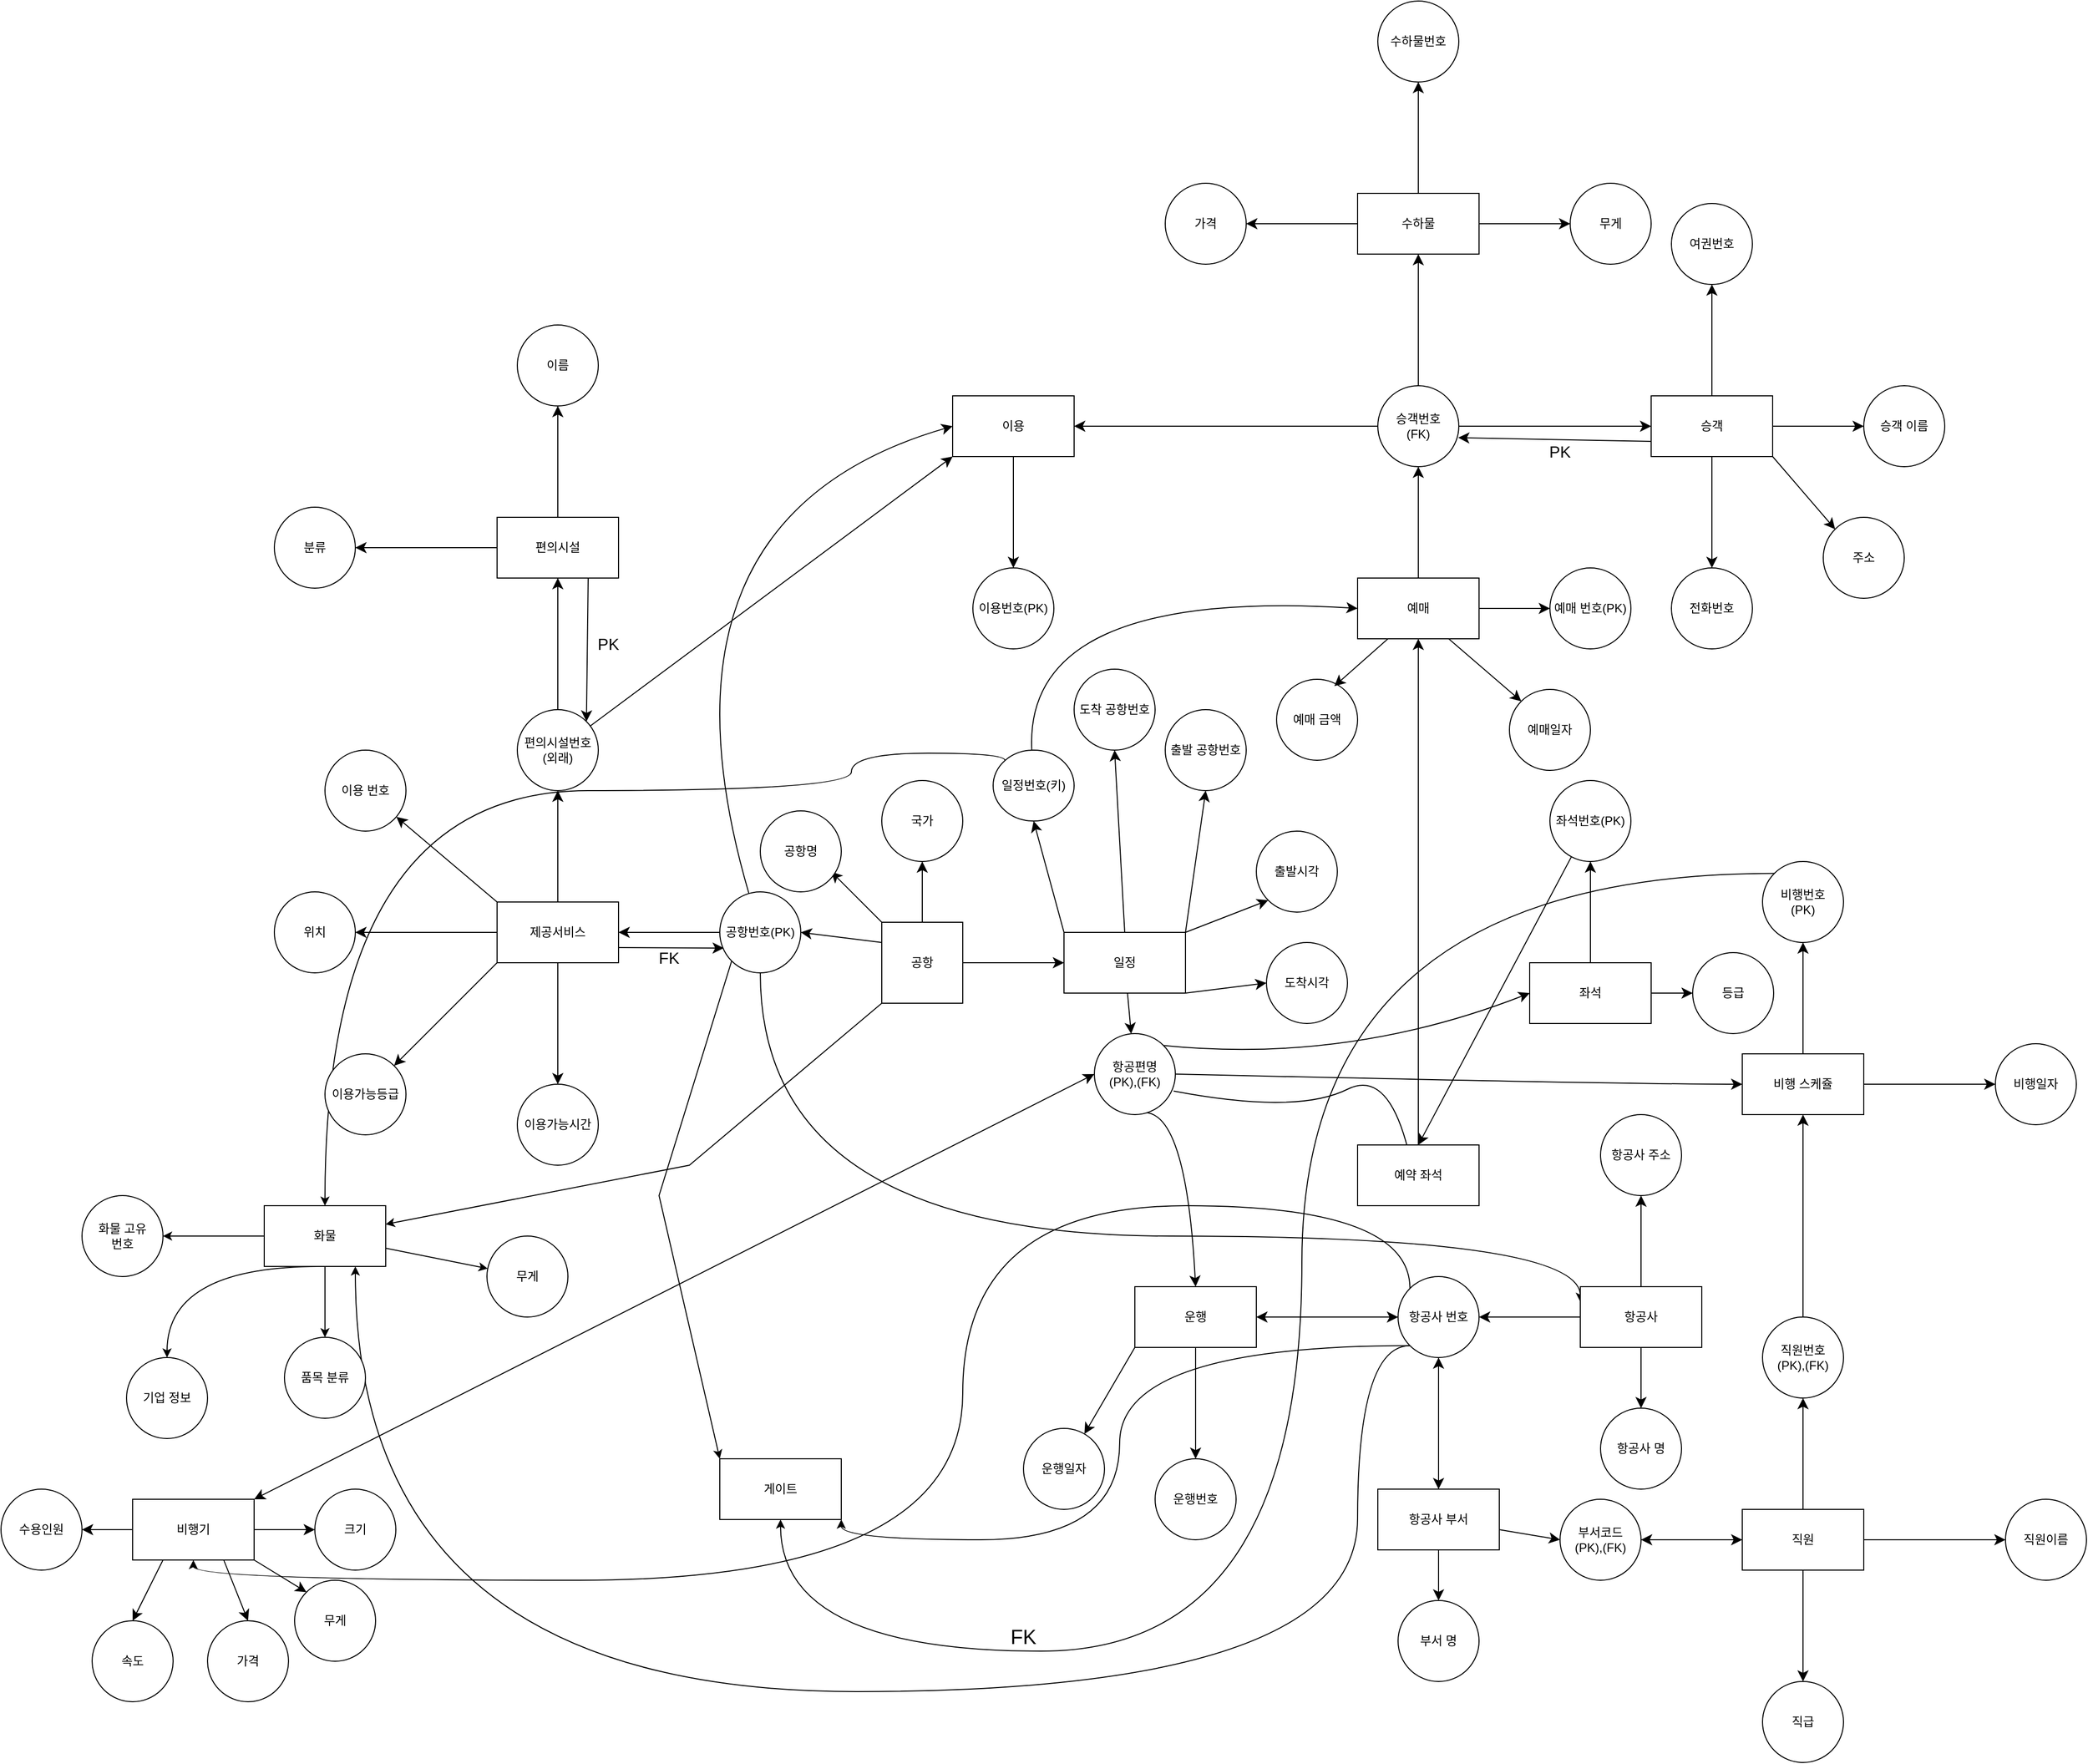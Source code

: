 <mxfile version="24.4.9" type="github">
  <diagram name="페이지-1" id="geKBbEWEFcXSWuYg8slL">
    <mxGraphModel dx="2620" dy="2092" grid="1" gridSize="10" guides="1" tooltips="1" connect="1" arrows="1" fold="1" page="1" pageScale="1" pageWidth="827" pageHeight="1169" math="0" shadow="0">
      <root>
        <mxCell id="0" />
        <mxCell id="1" parent="0" />
        <mxCell id="f2EloQLSNY7QdQ5oGlnk-49" style="edgeStyle=none;curved=1;rounded=0;orthogonalLoop=1;jettySize=auto;html=1;exitX=0.5;exitY=0;exitDx=0;exitDy=0;fontSize=12;startSize=8;endSize=8;entryX=0.5;entryY=1;entryDx=0;entryDy=0;" parent="1" source="ENQD_48EzkkRwFqRb7_J-4" target="f2EloQLSNY7QdQ5oGlnk-57" edge="1">
          <mxGeometry relative="1" as="geometry">
            <mxPoint x="490" y="310" as="targetPoint" />
          </mxGeometry>
        </mxCell>
        <mxCell id="f2EloQLSNY7QdQ5oGlnk-50" style="edgeStyle=none;curved=1;rounded=0;orthogonalLoop=1;jettySize=auto;html=1;exitX=0;exitY=0;exitDx=0;exitDy=0;fontSize=12;startSize=8;endSize=8;" parent="1" source="ENQD_48EzkkRwFqRb7_J-4" edge="1">
          <mxGeometry relative="1" as="geometry">
            <mxPoint x="310" y="310" as="targetPoint" />
          </mxGeometry>
        </mxCell>
        <mxCell id="f2EloQLSNY7QdQ5oGlnk-54" value="" style="edgeStyle=none;curved=1;rounded=0;orthogonalLoop=1;jettySize=auto;html=1;fontSize=12;startSize=8;endSize=8;" parent="1" source="ENQD_48EzkkRwFqRb7_J-4" target="f2EloQLSNY7QdQ5oGlnk-53" edge="1">
          <mxGeometry relative="1" as="geometry" />
        </mxCell>
        <mxCell id="f2EloQLSNY7QdQ5oGlnk-72" style="edgeStyle=none;curved=1;rounded=0;orthogonalLoop=1;jettySize=auto;html=1;exitX=0;exitY=0.25;exitDx=0;exitDy=0;fontSize=12;startSize=8;endSize=8;entryX=1;entryY=0.5;entryDx=0;entryDy=0;" parent="1" source="ENQD_48EzkkRwFqRb7_J-4" target="f2EloQLSNY7QdQ5oGlnk-73" edge="1">
          <mxGeometry relative="1" as="geometry">
            <mxPoint x="280" y="370" as="targetPoint" />
          </mxGeometry>
        </mxCell>
        <mxCell id="Eqzc0ICFEftdVkqXuRuC-3" style="edgeStyle=none;rounded=0;orthogonalLoop=1;jettySize=auto;html=1;exitX=0;exitY=1;exitDx=0;exitDy=0;" edge="1" parent="1" source="ENQD_48EzkkRwFqRb7_J-4" target="Eqzc0ICFEftdVkqXuRuC-4">
          <mxGeometry relative="1" as="geometry">
            <mxPoint x="-60" y="690" as="targetPoint" />
            <Array as="points">
              <mxPoint x="170" y="600" />
            </Array>
          </mxGeometry>
        </mxCell>
        <mxCell id="ENQD_48EzkkRwFqRb7_J-4" value="공항" style="whiteSpace=wrap;html=1;aspect=fixed;" parent="1" vertex="1">
          <mxGeometry x="360" y="360" width="80" height="80" as="geometry" />
        </mxCell>
        <mxCell id="f2EloQLSNY7QdQ5oGlnk-76" style="edgeStyle=none;curved=1;rounded=0;orthogonalLoop=1;jettySize=auto;html=1;exitX=1;exitY=1;exitDx=0;exitDy=0;fontSize=12;startSize=8;endSize=8;entryX=0;entryY=0;entryDx=0;entryDy=0;" parent="1" source="f2EloQLSNY7QdQ5oGlnk-51" target="f2EloQLSNY7QdQ5oGlnk-79" edge="1">
          <mxGeometry relative="1" as="geometry">
            <mxPoint x="-210" y="1030" as="targetPoint" />
          </mxGeometry>
        </mxCell>
        <mxCell id="f2EloQLSNY7QdQ5oGlnk-77" style="edgeStyle=none;curved=1;rounded=0;orthogonalLoop=1;jettySize=auto;html=1;exitX=0.75;exitY=1;exitDx=0;exitDy=0;fontSize=12;startSize=8;endSize=8;entryX=0.5;entryY=0;entryDx=0;entryDy=0;" parent="1" source="f2EloQLSNY7QdQ5oGlnk-51" target="f2EloQLSNY7QdQ5oGlnk-80" edge="1">
          <mxGeometry relative="1" as="geometry">
            <mxPoint x="-289.895" y="1050" as="targetPoint" />
          </mxGeometry>
        </mxCell>
        <mxCell id="f2EloQLSNY7QdQ5oGlnk-78" style="edgeStyle=none;curved=1;rounded=0;orthogonalLoop=1;jettySize=auto;html=1;exitX=0.25;exitY=1;exitDx=0;exitDy=0;fontSize=12;startSize=8;endSize=8;entryX=0.5;entryY=0;entryDx=0;entryDy=0;" parent="1" source="f2EloQLSNY7QdQ5oGlnk-51" target="f2EloQLSNY7QdQ5oGlnk-81" edge="1">
          <mxGeometry relative="1" as="geometry">
            <mxPoint x="-349.895" y="1050" as="targetPoint" />
          </mxGeometry>
        </mxCell>
        <mxCell id="f2EloQLSNY7QdQ5oGlnk-84" style="edgeStyle=none;curved=1;rounded=0;orthogonalLoop=1;jettySize=auto;html=1;entryX=0;entryY=0.5;entryDx=0;entryDy=0;fontSize=12;startSize=8;endSize=8;" parent="1" source="f2EloQLSNY7QdQ5oGlnk-51" target="f2EloQLSNY7QdQ5oGlnk-83" edge="1">
          <mxGeometry relative="1" as="geometry" />
        </mxCell>
        <mxCell id="f2EloQLSNY7QdQ5oGlnk-85" style="edgeStyle=none;curved=1;rounded=0;orthogonalLoop=1;jettySize=auto;html=1;fontSize=12;startSize=8;endSize=8;entryX=1;entryY=0.5;entryDx=0;entryDy=0;" parent="1" source="f2EloQLSNY7QdQ5oGlnk-51" target="f2EloQLSNY7QdQ5oGlnk-82" edge="1">
          <mxGeometry relative="1" as="geometry">
            <mxPoint x="-420" y="960" as="targetPoint" />
          </mxGeometry>
        </mxCell>
        <mxCell id="f2EloQLSNY7QdQ5oGlnk-51" value="&lt;font style=&quot;vertical-align: inherit;&quot;&gt;&lt;font style=&quot;vertical-align: inherit;&quot;&gt;비행기&lt;/font&gt;&lt;/font&gt;" style="whiteSpace=wrap;html=1;" parent="1" vertex="1">
          <mxGeometry x="-380" y="930" width="120" height="60" as="geometry" />
        </mxCell>
        <mxCell id="f2EloQLSNY7QdQ5oGlnk-61" value="" style="edgeStyle=none;curved=1;rounded=0;orthogonalLoop=1;jettySize=auto;html=1;fontSize=12;startSize=8;endSize=8;exitX=0;exitY=0;exitDx=0;exitDy=0;entryX=0.5;entryY=1;entryDx=0;entryDy=0;" parent="1" source="f2EloQLSNY7QdQ5oGlnk-53" target="f2EloQLSNY7QdQ5oGlnk-67" edge="1">
          <mxGeometry relative="1" as="geometry">
            <mxPoint x="510" y="270" as="targetPoint" />
          </mxGeometry>
        </mxCell>
        <mxCell id="f2EloQLSNY7QdQ5oGlnk-63" style="edgeStyle=none;curved=1;rounded=0;orthogonalLoop=1;jettySize=auto;html=1;exitX=1;exitY=0;exitDx=0;exitDy=0;fontSize=12;startSize=8;endSize=8;entryX=0;entryY=1;entryDx=0;entryDy=0;" parent="1" source="f2EloQLSNY7QdQ5oGlnk-53" target="f2EloQLSNY7QdQ5oGlnk-60" edge="1">
          <mxGeometry relative="1" as="geometry">
            <mxPoint x="700" y="470" as="targetPoint" />
          </mxGeometry>
        </mxCell>
        <mxCell id="f2EloQLSNY7QdQ5oGlnk-65" value="" style="edgeStyle=none;curved=1;rounded=0;orthogonalLoop=1;jettySize=auto;html=1;fontSize=12;startSize=8;endSize=8;" parent="1" source="f2EloQLSNY7QdQ5oGlnk-53" target="f2EloQLSNY7QdQ5oGlnk-64" edge="1">
          <mxGeometry relative="1" as="geometry" />
        </mxCell>
        <mxCell id="f2EloQLSNY7QdQ5oGlnk-68" style="edgeStyle=none;curved=1;rounded=0;orthogonalLoop=1;jettySize=auto;html=1;exitX=1;exitY=0;exitDx=0;exitDy=0;fontSize=12;startSize=8;endSize=8;entryX=0.5;entryY=1;entryDx=0;entryDy=0;" parent="1" source="f2EloQLSNY7QdQ5oGlnk-53" target="f2EloQLSNY7QdQ5oGlnk-66" edge="1">
          <mxGeometry relative="1" as="geometry">
            <mxPoint x="632" y="208" as="targetPoint" />
          </mxGeometry>
        </mxCell>
        <mxCell id="f2EloQLSNY7QdQ5oGlnk-69" style="edgeStyle=none;curved=1;rounded=0;orthogonalLoop=1;jettySize=auto;html=1;exitX=0.5;exitY=0;exitDx=0;exitDy=0;entryX=0.5;entryY=1;entryDx=0;entryDy=0;fontSize=12;startSize=8;endSize=8;" parent="1" source="f2EloQLSNY7QdQ5oGlnk-53" target="f2EloQLSNY7QdQ5oGlnk-71" edge="1">
          <mxGeometry relative="1" as="geometry" />
        </mxCell>
        <mxCell id="f2EloQLSNY7QdQ5oGlnk-70" style="edgeStyle=none;curved=1;rounded=0;orthogonalLoop=1;jettySize=auto;html=1;exitX=1;exitY=1;exitDx=0;exitDy=0;fontSize=12;startSize=8;endSize=8;entryX=0;entryY=0.5;entryDx=0;entryDy=0;" parent="1" source="f2EloQLSNY7QdQ5oGlnk-53" target="f2EloQLSNY7QdQ5oGlnk-62" edge="1">
          <mxGeometry relative="1" as="geometry">
            <mxPoint x="690" y="550" as="targetPoint" />
          </mxGeometry>
        </mxCell>
        <mxCell id="f2EloQLSNY7QdQ5oGlnk-53" value="&lt;font style=&quot;vertical-align: inherit;&quot;&gt;&lt;font style=&quot;vertical-align: inherit;&quot;&gt;일정&lt;/font&gt;&lt;/font&gt;" style="whiteSpace=wrap;html=1;" parent="1" vertex="1">
          <mxGeometry x="540" y="370" width="120" height="60" as="geometry" />
        </mxCell>
        <mxCell id="f2EloQLSNY7QdQ5oGlnk-57" value="&lt;font style=&quot;vertical-align: inherit;&quot;&gt;&lt;font style=&quot;vertical-align: inherit;&quot;&gt;국가&lt;/font&gt;&lt;/font&gt;" style="ellipse;whiteSpace=wrap;html=1;" parent="1" vertex="1">
          <mxGeometry x="360" y="220" width="80" height="80" as="geometry" />
        </mxCell>
        <mxCell id="f2EloQLSNY7QdQ5oGlnk-58" value="&lt;font style=&quot;vertical-align: inherit;&quot;&gt;&lt;font style=&quot;vertical-align: inherit;&quot;&gt;공항명&lt;/font&gt;&lt;/font&gt;" style="ellipse;whiteSpace=wrap;html=1;" parent="1" vertex="1">
          <mxGeometry x="240" y="250" width="80" height="80" as="geometry" />
        </mxCell>
        <mxCell id="f2EloQLSNY7QdQ5oGlnk-60" value="&lt;font style=&quot;vertical-align: inherit;&quot;&gt;&lt;font style=&quot;vertical-align: inherit;&quot;&gt;출발시각&lt;/font&gt;&lt;/font&gt;" style="ellipse;whiteSpace=wrap;html=1;" parent="1" vertex="1">
          <mxGeometry x="730" y="270" width="80" height="80" as="geometry" />
        </mxCell>
        <mxCell id="f2EloQLSNY7QdQ5oGlnk-62" value="&lt;font style=&quot;vertical-align: inherit;&quot;&gt;&lt;font style=&quot;vertical-align: inherit;&quot;&gt;&lt;font style=&quot;vertical-align: inherit;&quot;&gt;&lt;font style=&quot;vertical-align: inherit;&quot;&gt;도착시각&lt;/font&gt;&lt;/font&gt;&lt;/font&gt;&lt;/font&gt;" style="ellipse;whiteSpace=wrap;html=1;" parent="1" vertex="1">
          <mxGeometry x="740" y="380" width="80" height="80" as="geometry" />
        </mxCell>
        <mxCell id="f2EloQLSNY7QdQ5oGlnk-86" style="edgeStyle=none;curved=1;rounded=0;orthogonalLoop=1;jettySize=auto;html=1;exitX=0.5;exitY=1;exitDx=0;exitDy=0;fontSize=12;startSize=8;endSize=8;" parent="1" source="f2EloQLSNY7QdQ5oGlnk-64" edge="1">
          <mxGeometry relative="1" as="geometry">
            <mxPoint x="670" y="720" as="targetPoint" />
            <Array as="points">
              <mxPoint x="660" y="530" />
            </Array>
          </mxGeometry>
        </mxCell>
        <mxCell id="f2EloQLSNY7QdQ5oGlnk-120" style="edgeStyle=none;curved=1;rounded=0;orthogonalLoop=1;jettySize=auto;html=1;exitX=1;exitY=0.5;exitDx=0;exitDy=0;fontSize=12;startSize=8;endSize=8;entryX=0;entryY=0.5;entryDx=0;entryDy=0;" parent="1" source="f2EloQLSNY7QdQ5oGlnk-64" target="f2EloQLSNY7QdQ5oGlnk-122" edge="1">
          <mxGeometry relative="1" as="geometry">
            <mxPoint x="1200" y="520" as="targetPoint" />
            <Array as="points">
              <mxPoint x="1090" y="520" />
            </Array>
          </mxGeometry>
        </mxCell>
        <mxCell id="f2EloQLSNY7QdQ5oGlnk-128" style="edgeStyle=none;curved=1;rounded=0;orthogonalLoop=1;jettySize=auto;html=1;exitX=1;exitY=0;exitDx=0;exitDy=0;fontSize=12;startSize=8;endSize=8;entryX=0;entryY=0.5;entryDx=0;entryDy=0;" parent="1" source="f2EloQLSNY7QdQ5oGlnk-64" target="f2EloQLSNY7QdQ5oGlnk-129" edge="1">
          <mxGeometry relative="1" as="geometry">
            <mxPoint x="900" y="410" as="targetPoint" />
            <Array as="points">
              <mxPoint x="820" y="500" />
            </Array>
          </mxGeometry>
        </mxCell>
        <mxCell id="f2EloQLSNY7QdQ5oGlnk-64" value="&lt;font style=&quot;vertical-align: inherit;&quot;&gt;&lt;font style=&quot;vertical-align: inherit;&quot;&gt;항공편명&lt;/font&gt;&lt;/font&gt;&lt;div&gt;(PK),(FK)&lt;/div&gt;" style="ellipse;whiteSpace=wrap;html=1;" parent="1" vertex="1">
          <mxGeometry x="570" y="470" width="80" height="80" as="geometry" />
        </mxCell>
        <mxCell id="f2EloQLSNY7QdQ5oGlnk-66" value="&lt;font style=&quot;vertical-align: inherit;&quot;&gt;&lt;font style=&quot;vertical-align: inherit;&quot;&gt;&lt;font style=&quot;vertical-align: inherit;&quot;&gt;&lt;font style=&quot;vertical-align: inherit;&quot;&gt;출발 공항번호&lt;/font&gt;&lt;/font&gt;&lt;/font&gt;&lt;/font&gt;" style="ellipse;whiteSpace=wrap;html=1;" parent="1" vertex="1">
          <mxGeometry x="640" y="150" width="80" height="80" as="geometry" />
        </mxCell>
        <mxCell id="f2EloQLSNY7QdQ5oGlnk-145" style="edgeStyle=none;curved=1;rounded=0;orthogonalLoop=1;jettySize=auto;html=1;entryX=0;entryY=0.5;entryDx=0;entryDy=0;fontSize=12;startSize=8;endSize=8;" parent="1" source="f2EloQLSNY7QdQ5oGlnk-67" target="f2EloQLSNY7QdQ5oGlnk-143" edge="1">
          <mxGeometry relative="1" as="geometry">
            <Array as="points">
              <mxPoint x="500" y="30" />
            </Array>
          </mxGeometry>
        </mxCell>
        <mxCell id="Eqzc0ICFEftdVkqXuRuC-20" style="edgeStyle=orthogonalEdgeStyle;curved=1;rounded=0;orthogonalLoop=1;jettySize=auto;html=1;exitX=0;exitY=0;exitDx=0;exitDy=0;" edge="1" parent="1" source="f2EloQLSNY7QdQ5oGlnk-67" target="Eqzc0ICFEftdVkqXuRuC-4">
          <mxGeometry relative="1" as="geometry">
            <Array as="points">
              <mxPoint x="482" y="193" />
              <mxPoint x="330" y="193" />
              <mxPoint x="330" y="230" />
              <mxPoint x="-190" y="230" />
            </Array>
          </mxGeometry>
        </mxCell>
        <mxCell id="f2EloQLSNY7QdQ5oGlnk-67" value="&lt;font style=&quot;vertical-align: inherit;&quot;&gt;&lt;font style=&quot;vertical-align: inherit;&quot;&gt;&lt;font style=&quot;vertical-align: inherit;&quot;&gt;&lt;font style=&quot;vertical-align: inherit;&quot;&gt;&lt;font style=&quot;vertical-align: inherit;&quot;&gt;&lt;font style=&quot;vertical-align: inherit;&quot;&gt;일정번호(키)&lt;/font&gt;&lt;/font&gt;&lt;/font&gt;&lt;/font&gt;&lt;/font&gt;&lt;/font&gt;" style="ellipse;whiteSpace=wrap;html=1;" parent="1" vertex="1">
          <mxGeometry x="470" y="190" width="80" height="70" as="geometry" />
        </mxCell>
        <mxCell id="f2EloQLSNY7QdQ5oGlnk-71" value="&lt;font style=&quot;vertical-align: inherit;&quot;&gt;&lt;font style=&quot;vertical-align: inherit;&quot;&gt;&lt;font style=&quot;vertical-align: inherit;&quot;&gt;&lt;font style=&quot;vertical-align: inherit;&quot;&gt;&lt;font style=&quot;vertical-align: inherit;&quot;&gt;&lt;font style=&quot;vertical-align: inherit;&quot;&gt;도착 공항번호&lt;/font&gt;&lt;/font&gt;&lt;/font&gt;&lt;/font&gt;&lt;/font&gt;&lt;/font&gt;" style="ellipse;whiteSpace=wrap;html=1;" parent="1" vertex="1">
          <mxGeometry x="550" y="110" width="80" height="80" as="geometry" />
        </mxCell>
        <mxCell id="f2EloQLSNY7QdQ5oGlnk-175" style="edgeStyle=none;curved=1;rounded=0;orthogonalLoop=1;jettySize=auto;html=1;fontSize=12;startSize=8;endSize=8;entryX=0;entryY=0.5;entryDx=0;entryDy=0;" parent="1" source="f2EloQLSNY7QdQ5oGlnk-73" target="f2EloQLSNY7QdQ5oGlnk-177" edge="1">
          <mxGeometry relative="1" as="geometry">
            <mxPoint x="410" y="-120" as="targetPoint" />
            <Array as="points">
              <mxPoint x="120" y="-40" />
            </Array>
          </mxGeometry>
        </mxCell>
        <mxCell id="f2EloQLSNY7QdQ5oGlnk-184" value="" style="edgeStyle=none;curved=1;rounded=0;orthogonalLoop=1;jettySize=auto;html=1;fontSize=12;startSize=8;endSize=8;" parent="1" source="f2EloQLSNY7QdQ5oGlnk-73" target="f2EloQLSNY7QdQ5oGlnk-183" edge="1">
          <mxGeometry relative="1" as="geometry" />
        </mxCell>
        <mxCell id="Eqzc0ICFEftdVkqXuRuC-14" style="edgeStyle=none;rounded=0;orthogonalLoop=1;jettySize=auto;html=1;exitX=0;exitY=1;exitDx=0;exitDy=0;entryX=0;entryY=0;entryDx=0;entryDy=0;" edge="1" parent="1" source="f2EloQLSNY7QdQ5oGlnk-73" target="Eqzc0ICFEftdVkqXuRuC-1">
          <mxGeometry relative="1" as="geometry">
            <Array as="points">
              <mxPoint x="140" y="630" />
            </Array>
          </mxGeometry>
        </mxCell>
        <mxCell id="Eqzc0ICFEftdVkqXuRuC-28" style="edgeStyle=orthogonalEdgeStyle;curved=1;rounded=0;orthogonalLoop=1;jettySize=auto;html=1;exitX=0.5;exitY=1;exitDx=0;exitDy=0;entryX=0;entryY=0.25;entryDx=0;entryDy=0;" edge="1" parent="1" source="f2EloQLSNY7QdQ5oGlnk-73" target="f2EloQLSNY7QdQ5oGlnk-96">
          <mxGeometry relative="1" as="geometry">
            <Array as="points">
              <mxPoint x="240" y="670" />
              <mxPoint x="1050" y="670" />
            </Array>
          </mxGeometry>
        </mxCell>
        <mxCell id="f2EloQLSNY7QdQ5oGlnk-73" value="&lt;font style=&quot;vertical-align: inherit;&quot;&gt;&lt;font style=&quot;vertical-align: inherit;&quot;&gt;&lt;font style=&quot;vertical-align: inherit;&quot;&gt;&lt;font style=&quot;vertical-align: inherit;&quot;&gt;&lt;font style=&quot;vertical-align: inherit;&quot;&gt;&lt;font style=&quot;vertical-align: inherit;&quot;&gt;공항번호(PK)&lt;/font&gt;&lt;/font&gt;&lt;/font&gt;&lt;/font&gt;&lt;/font&gt;&lt;/font&gt;" style="ellipse;whiteSpace=wrap;html=1;" parent="1" vertex="1">
          <mxGeometry x="200" y="330" width="80" height="80" as="geometry" />
        </mxCell>
        <mxCell id="f2EloQLSNY7QdQ5oGlnk-75" value="" style="endArrow=classic;startArrow=classic;html=1;rounded=0;fontSize=12;startSize=8;endSize=8;curved=1;exitX=1;exitY=0;exitDx=0;exitDy=0;entryX=0;entryY=0.5;entryDx=0;entryDy=0;" parent="1" source="f2EloQLSNY7QdQ5oGlnk-51" target="f2EloQLSNY7QdQ5oGlnk-64" edge="1">
          <mxGeometry width="50" height="50" relative="1" as="geometry">
            <mxPoint x="500" y="540" as="sourcePoint" />
            <mxPoint x="550" y="490" as="targetPoint" />
          </mxGeometry>
        </mxCell>
        <mxCell id="f2EloQLSNY7QdQ5oGlnk-79" value="&lt;font style=&quot;vertical-align: inherit;&quot;&gt;&lt;font style=&quot;vertical-align: inherit;&quot;&gt;무게&lt;/font&gt;&lt;/font&gt;" style="ellipse;whiteSpace=wrap;html=1;" parent="1" vertex="1">
          <mxGeometry x="-220" y="1010" width="80" height="80" as="geometry" />
        </mxCell>
        <mxCell id="f2EloQLSNY7QdQ5oGlnk-80" value="&lt;font style=&quot;vertical-align: inherit;&quot;&gt;&lt;font style=&quot;vertical-align: inherit;&quot;&gt;&lt;font style=&quot;vertical-align: inherit;&quot;&gt;&lt;font style=&quot;vertical-align: inherit;&quot;&gt;&lt;font style=&quot;vertical-align: inherit;&quot;&gt;&lt;font style=&quot;vertical-align: inherit;&quot;&gt;&lt;font style=&quot;vertical-align: inherit;&quot;&gt;&lt;font style=&quot;vertical-align: inherit;&quot;&gt;가격&lt;/font&gt;&lt;/font&gt;&lt;/font&gt;&lt;/font&gt;&lt;/font&gt;&lt;/font&gt;&lt;/font&gt;&lt;/font&gt;" style="ellipse;whiteSpace=wrap;html=1;" parent="1" vertex="1">
          <mxGeometry x="-306" y="1050" width="80" height="80" as="geometry" />
        </mxCell>
        <mxCell id="f2EloQLSNY7QdQ5oGlnk-81" value="&lt;font style=&quot;vertical-align: inherit;&quot;&gt;&lt;font style=&quot;vertical-align: inherit;&quot;&gt;&lt;font style=&quot;vertical-align: inherit;&quot;&gt;&lt;font style=&quot;vertical-align: inherit;&quot;&gt;&lt;font style=&quot;vertical-align: inherit;&quot;&gt;&lt;font style=&quot;vertical-align: inherit;&quot;&gt;&lt;font style=&quot;vertical-align: inherit;&quot;&gt;&lt;font style=&quot;vertical-align: inherit;&quot;&gt;속도&lt;/font&gt;&lt;/font&gt;&lt;/font&gt;&lt;/font&gt;&lt;/font&gt;&lt;/font&gt;&lt;/font&gt;&lt;/font&gt;" style="ellipse;whiteSpace=wrap;html=1;" parent="1" vertex="1">
          <mxGeometry x="-420" y="1050" width="80" height="80" as="geometry" />
        </mxCell>
        <mxCell id="f2EloQLSNY7QdQ5oGlnk-82" value="&lt;font style=&quot;vertical-align: inherit;&quot;&gt;&lt;font style=&quot;vertical-align: inherit;&quot;&gt;&lt;font style=&quot;vertical-align: inherit;&quot;&gt;&lt;font style=&quot;vertical-align: inherit;&quot;&gt;&lt;font style=&quot;vertical-align: inherit;&quot;&gt;&lt;font style=&quot;vertical-align: inherit;&quot;&gt;&lt;font style=&quot;vertical-align: inherit;&quot;&gt;&lt;font style=&quot;vertical-align: inherit;&quot;&gt;수용인원&lt;/font&gt;&lt;/font&gt;&lt;/font&gt;&lt;/font&gt;&lt;/font&gt;&lt;/font&gt;&lt;/font&gt;&lt;/font&gt;" style="ellipse;whiteSpace=wrap;html=1;" parent="1" vertex="1">
          <mxGeometry x="-510" y="920" width="80" height="80" as="geometry" />
        </mxCell>
        <mxCell id="f2EloQLSNY7QdQ5oGlnk-83" value="&lt;font style=&quot;vertical-align: inherit;&quot;&gt;&lt;font style=&quot;vertical-align: inherit;&quot;&gt;&lt;font style=&quot;vertical-align: inherit;&quot;&gt;&lt;font style=&quot;vertical-align: inherit;&quot;&gt;&lt;font style=&quot;vertical-align: inherit;&quot;&gt;&lt;font style=&quot;vertical-align: inherit;&quot;&gt;&lt;font style=&quot;vertical-align: inherit;&quot;&gt;&lt;font style=&quot;vertical-align: inherit;&quot;&gt;&lt;font style=&quot;vertical-align: inherit;&quot;&gt;&lt;font style=&quot;vertical-align: inherit;&quot;&gt;크기&lt;/font&gt;&lt;/font&gt;&lt;/font&gt;&lt;/font&gt;&lt;/font&gt;&lt;/font&gt;&lt;/font&gt;&lt;/font&gt;&lt;/font&gt;&lt;/font&gt;" style="ellipse;whiteSpace=wrap;html=1;" parent="1" vertex="1">
          <mxGeometry x="-200" y="920" width="80" height="80" as="geometry" />
        </mxCell>
        <mxCell id="f2EloQLSNY7QdQ5oGlnk-89" value="" style="edgeStyle=none;curved=1;rounded=0;orthogonalLoop=1;jettySize=auto;html=1;fontSize=12;startSize=8;endSize=8;" parent="1" source="f2EloQLSNY7QdQ5oGlnk-87" target="f2EloQLSNY7QdQ5oGlnk-88" edge="1">
          <mxGeometry relative="1" as="geometry" />
        </mxCell>
        <mxCell id="f2EloQLSNY7QdQ5oGlnk-94" value="" style="edgeStyle=none;curved=1;rounded=0;orthogonalLoop=1;jettySize=auto;html=1;fontSize=12;startSize=8;endSize=8;" parent="1" source="f2EloQLSNY7QdQ5oGlnk-87" target="f2EloQLSNY7QdQ5oGlnk-93" edge="1">
          <mxGeometry relative="1" as="geometry" />
        </mxCell>
        <mxCell id="f2EloQLSNY7QdQ5oGlnk-87" value="&lt;font style=&quot;vertical-align: inherit;&quot;&gt;&lt;font style=&quot;vertical-align: inherit;&quot;&gt;&lt;font style=&quot;vertical-align: inherit;&quot;&gt;&lt;font style=&quot;vertical-align: inherit;&quot;&gt;&lt;font style=&quot;vertical-align: inherit;&quot;&gt;&lt;font style=&quot;vertical-align: inherit;&quot;&gt;&lt;font style=&quot;vertical-align: inherit;&quot;&gt;&lt;font style=&quot;vertical-align: inherit;&quot;&gt;&lt;font style=&quot;vertical-align: inherit;&quot;&gt;&lt;font style=&quot;vertical-align: inherit;&quot;&gt;운행&lt;/font&gt;&lt;/font&gt;&lt;/font&gt;&lt;/font&gt;&lt;/font&gt;&lt;/font&gt;&lt;/font&gt;&lt;/font&gt;&lt;/font&gt;&lt;/font&gt;" style="whiteSpace=wrap;html=1;" parent="1" vertex="1">
          <mxGeometry x="610" y="720" width="120" height="60" as="geometry" />
        </mxCell>
        <mxCell id="f2EloQLSNY7QdQ5oGlnk-88" value="&lt;font style=&quot;vertical-align: inherit;&quot;&gt;&lt;font style=&quot;vertical-align: inherit;&quot;&gt;&lt;font style=&quot;vertical-align: inherit;&quot;&gt;&lt;font style=&quot;vertical-align: inherit;&quot;&gt;운행번호&lt;/font&gt;&lt;/font&gt;&lt;/font&gt;&lt;/font&gt;" style="ellipse;whiteSpace=wrap;html=1;" parent="1" vertex="1">
          <mxGeometry x="630" y="890" width="80" height="80" as="geometry" />
        </mxCell>
        <mxCell id="f2EloQLSNY7QdQ5oGlnk-91" value="" style="edgeStyle=none;curved=1;rounded=0;orthogonalLoop=1;jettySize=auto;html=1;fontSize=12;startSize=8;endSize=8;" parent="1" target="f2EloQLSNY7QdQ5oGlnk-92" edge="1">
          <mxGeometry relative="1" as="geometry">
            <mxPoint x="610" y="780" as="sourcePoint" />
          </mxGeometry>
        </mxCell>
        <mxCell id="f2EloQLSNY7QdQ5oGlnk-92" value="&lt;font style=&quot;vertical-align: inherit;&quot;&gt;&lt;font style=&quot;vertical-align: inherit;&quot;&gt;운행일자&lt;/font&gt;&lt;/font&gt;" style="ellipse;whiteSpace=wrap;html=1;" parent="1" vertex="1">
          <mxGeometry x="500" y="860" width="80" height="80" as="geometry" />
        </mxCell>
        <mxCell id="f2EloQLSNY7QdQ5oGlnk-95" style="edgeStyle=none;curved=1;rounded=0;orthogonalLoop=1;jettySize=auto;html=1;entryX=1;entryY=0.5;entryDx=0;entryDy=0;fontSize=12;startSize=8;endSize=8;" parent="1" source="f2EloQLSNY7QdQ5oGlnk-93" target="f2EloQLSNY7QdQ5oGlnk-87" edge="1">
          <mxGeometry relative="1" as="geometry" />
        </mxCell>
        <mxCell id="f2EloQLSNY7QdQ5oGlnk-105" value="" style="edgeStyle=none;curved=1;rounded=0;orthogonalLoop=1;jettySize=auto;html=1;fontSize=12;startSize=8;endSize=8;" parent="1" source="f2EloQLSNY7QdQ5oGlnk-93" target="f2EloQLSNY7QdQ5oGlnk-104" edge="1">
          <mxGeometry relative="1" as="geometry" />
        </mxCell>
        <mxCell id="Eqzc0ICFEftdVkqXuRuC-17" style="edgeStyle=orthogonalEdgeStyle;curved=1;rounded=0;orthogonalLoop=1;jettySize=auto;html=1;exitX=0;exitY=1;exitDx=0;exitDy=0;entryX=1;entryY=1;entryDx=0;entryDy=0;" edge="1" parent="1" source="f2EloQLSNY7QdQ5oGlnk-93" target="Eqzc0ICFEftdVkqXuRuC-1">
          <mxGeometry relative="1" as="geometry" />
        </mxCell>
        <mxCell id="Eqzc0ICFEftdVkqXuRuC-23" style="edgeStyle=orthogonalEdgeStyle;curved=1;rounded=0;orthogonalLoop=1;jettySize=auto;html=1;exitX=0;exitY=1;exitDx=0;exitDy=0;entryX=0.75;entryY=1;entryDx=0;entryDy=0;" edge="1" parent="1" source="f2EloQLSNY7QdQ5oGlnk-93" target="Eqzc0ICFEftdVkqXuRuC-4">
          <mxGeometry relative="1" as="geometry">
            <Array as="points">
              <mxPoint x="830" y="778" />
              <mxPoint x="830" y="1120" />
              <mxPoint x="-160" y="1120" />
            </Array>
          </mxGeometry>
        </mxCell>
        <mxCell id="Eqzc0ICFEftdVkqXuRuC-24" style="edgeStyle=orthogonalEdgeStyle;curved=1;rounded=0;orthogonalLoop=1;jettySize=auto;html=1;exitX=0;exitY=0;exitDx=0;exitDy=0;entryX=0.5;entryY=1;entryDx=0;entryDy=0;" edge="1" parent="1" source="f2EloQLSNY7QdQ5oGlnk-93" target="f2EloQLSNY7QdQ5oGlnk-51">
          <mxGeometry relative="1" as="geometry">
            <Array as="points">
              <mxPoint x="882" y="640" />
              <mxPoint x="440" y="640" />
              <mxPoint x="440" y="1010" />
              <mxPoint x="-320" y="1010" />
            </Array>
          </mxGeometry>
        </mxCell>
        <mxCell id="f2EloQLSNY7QdQ5oGlnk-93" value="&lt;font style=&quot;vertical-align: inherit;&quot;&gt;&lt;font style=&quot;vertical-align: inherit;&quot;&gt;항공사 번호&lt;/font&gt;&lt;/font&gt;" style="ellipse;whiteSpace=wrap;html=1;" parent="1" vertex="1">
          <mxGeometry x="870" y="710" width="80" height="80" as="geometry" />
        </mxCell>
        <mxCell id="f2EloQLSNY7QdQ5oGlnk-99" style="edgeStyle=none;curved=1;rounded=0;orthogonalLoop=1;jettySize=auto;html=1;exitX=0;exitY=0.5;exitDx=0;exitDy=0;entryX=1;entryY=0.5;entryDx=0;entryDy=0;fontSize=12;startSize=8;endSize=8;" parent="1" source="f2EloQLSNY7QdQ5oGlnk-96" target="f2EloQLSNY7QdQ5oGlnk-93" edge="1">
          <mxGeometry relative="1" as="geometry" />
        </mxCell>
        <mxCell id="f2EloQLSNY7QdQ5oGlnk-101" value="" style="edgeStyle=none;curved=1;rounded=0;orthogonalLoop=1;jettySize=auto;html=1;fontSize=12;startSize=8;endSize=8;" parent="1" source="f2EloQLSNY7QdQ5oGlnk-96" target="f2EloQLSNY7QdQ5oGlnk-100" edge="1">
          <mxGeometry relative="1" as="geometry" />
        </mxCell>
        <mxCell id="f2EloQLSNY7QdQ5oGlnk-103" value="" style="edgeStyle=none;curved=1;rounded=0;orthogonalLoop=1;jettySize=auto;html=1;fontSize=12;startSize=8;endSize=8;" parent="1" source="f2EloQLSNY7QdQ5oGlnk-96" target="f2EloQLSNY7QdQ5oGlnk-102" edge="1">
          <mxGeometry relative="1" as="geometry" />
        </mxCell>
        <mxCell id="f2EloQLSNY7QdQ5oGlnk-96" value="&lt;font style=&quot;vertical-align: inherit;&quot;&gt;&lt;font style=&quot;vertical-align: inherit;&quot;&gt;항공사&lt;/font&gt;&lt;/font&gt;" style="whiteSpace=wrap;html=1;" parent="1" vertex="1">
          <mxGeometry x="1050" y="720" width="120" height="60" as="geometry" />
        </mxCell>
        <mxCell id="f2EloQLSNY7QdQ5oGlnk-100" value="&lt;font style=&quot;vertical-align: inherit;&quot;&gt;&lt;font style=&quot;vertical-align: inherit;&quot;&gt;항공사 명&lt;/font&gt;&lt;/font&gt;" style="ellipse;whiteSpace=wrap;html=1;" parent="1" vertex="1">
          <mxGeometry x="1070" y="840" width="80" height="80" as="geometry" />
        </mxCell>
        <mxCell id="f2EloQLSNY7QdQ5oGlnk-102" value="&lt;font style=&quot;vertical-align: inherit;&quot;&gt;&lt;font style=&quot;vertical-align: inherit;&quot;&gt;항공사 주소&lt;/font&gt;&lt;/font&gt;" style="ellipse;whiteSpace=wrap;html=1;" parent="1" vertex="1">
          <mxGeometry x="1070" y="550" width="80" height="80" as="geometry" />
        </mxCell>
        <mxCell id="f2EloQLSNY7QdQ5oGlnk-106" style="edgeStyle=none;curved=1;rounded=0;orthogonalLoop=1;jettySize=auto;html=1;entryX=0.5;entryY=1;entryDx=0;entryDy=0;fontSize=12;startSize=8;endSize=8;" parent="1" source="f2EloQLSNY7QdQ5oGlnk-104" target="f2EloQLSNY7QdQ5oGlnk-93" edge="1">
          <mxGeometry relative="1" as="geometry" />
        </mxCell>
        <mxCell id="f2EloQLSNY7QdQ5oGlnk-107" style="edgeStyle=none;curved=1;rounded=0;orthogonalLoop=1;jettySize=auto;html=1;fontSize=12;startSize=8;endSize=8;entryX=0;entryY=0.5;entryDx=0;entryDy=0;" parent="1" source="f2EloQLSNY7QdQ5oGlnk-104" target="f2EloQLSNY7QdQ5oGlnk-108" edge="1">
          <mxGeometry relative="1" as="geometry">
            <mxPoint x="1030" y="950" as="targetPoint" />
          </mxGeometry>
        </mxCell>
        <mxCell id="f2EloQLSNY7QdQ5oGlnk-110" style="edgeStyle=none;curved=1;rounded=0;orthogonalLoop=1;jettySize=auto;html=1;exitX=0.5;exitY=1;exitDx=0;exitDy=0;entryX=0.5;entryY=0;entryDx=0;entryDy=0;fontSize=12;startSize=8;endSize=8;" parent="1" source="f2EloQLSNY7QdQ5oGlnk-104" target="f2EloQLSNY7QdQ5oGlnk-109" edge="1">
          <mxGeometry relative="1" as="geometry" />
        </mxCell>
        <mxCell id="f2EloQLSNY7QdQ5oGlnk-104" value="&lt;font style=&quot;vertical-align: inherit;&quot;&gt;&lt;font style=&quot;vertical-align: inherit;&quot;&gt;항공사 부서&lt;/font&gt;&lt;/font&gt;" style="whiteSpace=wrap;html=1;" parent="1" vertex="1">
          <mxGeometry x="850" y="920" width="120" height="60" as="geometry" />
        </mxCell>
        <mxCell id="f2EloQLSNY7QdQ5oGlnk-112" value="" style="edgeStyle=none;curved=1;rounded=0;orthogonalLoop=1;jettySize=auto;html=1;fontSize=12;startSize=8;endSize=8;" parent="1" source="f2EloQLSNY7QdQ5oGlnk-108" target="f2EloQLSNY7QdQ5oGlnk-111" edge="1">
          <mxGeometry relative="1" as="geometry" />
        </mxCell>
        <mxCell id="f2EloQLSNY7QdQ5oGlnk-108" value="&lt;font style=&quot;vertical-align: inherit;&quot;&gt;&lt;font style=&quot;vertical-align: inherit;&quot;&gt;&lt;font style=&quot;vertical-align: inherit;&quot;&gt;&lt;font style=&quot;vertical-align: inherit;&quot;&gt;부서코드&lt;br&gt;(PK),(FK)&lt;/font&gt;&lt;/font&gt;&lt;/font&gt;&lt;/font&gt;" style="ellipse;whiteSpace=wrap;html=1;" parent="1" vertex="1">
          <mxGeometry x="1030" y="930" width="80" height="80" as="geometry" />
        </mxCell>
        <mxCell id="f2EloQLSNY7QdQ5oGlnk-109" value="&lt;font style=&quot;vertical-align: inherit;&quot;&gt;&lt;font style=&quot;vertical-align: inherit;&quot;&gt;&lt;font style=&quot;vertical-align: inherit;&quot;&gt;&lt;font style=&quot;vertical-align: inherit;&quot;&gt;부서 명&lt;/font&gt;&lt;/font&gt;&lt;/font&gt;&lt;/font&gt;" style="ellipse;whiteSpace=wrap;html=1;" parent="1" vertex="1">
          <mxGeometry x="870" y="1030" width="80" height="80" as="geometry" />
        </mxCell>
        <mxCell id="f2EloQLSNY7QdQ5oGlnk-114" value="" style="edgeStyle=none;curved=1;rounded=0;orthogonalLoop=1;jettySize=auto;html=1;fontSize=12;startSize=8;endSize=8;" parent="1" source="f2EloQLSNY7QdQ5oGlnk-111" target="f2EloQLSNY7QdQ5oGlnk-113" edge="1">
          <mxGeometry relative="1" as="geometry" />
        </mxCell>
        <mxCell id="f2EloQLSNY7QdQ5oGlnk-115" style="edgeStyle=none;curved=1;rounded=0;orthogonalLoop=1;jettySize=auto;html=1;fontSize=12;startSize=8;endSize=8;" parent="1" source="f2EloQLSNY7QdQ5oGlnk-111" target="f2EloQLSNY7QdQ5oGlnk-108" edge="1">
          <mxGeometry relative="1" as="geometry" />
        </mxCell>
        <mxCell id="f2EloQLSNY7QdQ5oGlnk-117" value="" style="edgeStyle=none;curved=1;rounded=0;orthogonalLoop=1;jettySize=auto;html=1;fontSize=12;startSize=8;endSize=8;" parent="1" source="f2EloQLSNY7QdQ5oGlnk-111" target="f2EloQLSNY7QdQ5oGlnk-116" edge="1">
          <mxGeometry relative="1" as="geometry" />
        </mxCell>
        <mxCell id="f2EloQLSNY7QdQ5oGlnk-119" value="" style="edgeStyle=none;curved=1;rounded=0;orthogonalLoop=1;jettySize=auto;html=1;fontSize=12;startSize=8;endSize=8;" parent="1" source="f2EloQLSNY7QdQ5oGlnk-111" target="f2EloQLSNY7QdQ5oGlnk-118" edge="1">
          <mxGeometry relative="1" as="geometry" />
        </mxCell>
        <mxCell id="f2EloQLSNY7QdQ5oGlnk-111" value="&lt;font style=&quot;vertical-align: inherit;&quot;&gt;&lt;font style=&quot;vertical-align: inherit;&quot;&gt;직원&lt;/font&gt;&lt;/font&gt;" style="whiteSpace=wrap;html=1;" parent="1" vertex="1">
          <mxGeometry x="1210" y="940" width="120" height="60" as="geometry" />
        </mxCell>
        <mxCell id="f2EloQLSNY7QdQ5oGlnk-121" style="edgeStyle=none;curved=1;rounded=0;orthogonalLoop=1;jettySize=auto;html=1;fontSize=12;startSize=8;endSize=8;entryX=0.5;entryY=1;entryDx=0;entryDy=0;" parent="1" source="f2EloQLSNY7QdQ5oGlnk-113" target="f2EloQLSNY7QdQ5oGlnk-122" edge="1">
          <mxGeometry relative="1" as="geometry">
            <mxPoint x="1260" y="550" as="targetPoint" />
          </mxGeometry>
        </mxCell>
        <mxCell id="f2EloQLSNY7QdQ5oGlnk-113" value="&lt;font style=&quot;vertical-align: inherit;&quot;&gt;&lt;font style=&quot;vertical-align: inherit;&quot;&gt;직원번호&lt;/font&gt;&lt;/font&gt;&lt;div&gt;&lt;font style=&quot;vertical-align: inherit;&quot;&gt;&lt;font style=&quot;vertical-align: inherit;&quot;&gt;(PK),(FK)&lt;/font&gt;&lt;/font&gt;&lt;/div&gt;" style="ellipse;whiteSpace=wrap;html=1;" parent="1" vertex="1">
          <mxGeometry x="1230" y="750" width="80" height="80" as="geometry" />
        </mxCell>
        <mxCell id="f2EloQLSNY7QdQ5oGlnk-116" value="&lt;font style=&quot;vertical-align: inherit;&quot;&gt;&lt;font style=&quot;vertical-align: inherit;&quot;&gt;&lt;font style=&quot;vertical-align: inherit;&quot;&gt;&lt;font style=&quot;vertical-align: inherit;&quot;&gt;직급&lt;/font&gt;&lt;/font&gt;&lt;/font&gt;&lt;/font&gt;" style="ellipse;whiteSpace=wrap;html=1;" parent="1" vertex="1">
          <mxGeometry x="1230" y="1110" width="80" height="80" as="geometry" />
        </mxCell>
        <mxCell id="f2EloQLSNY7QdQ5oGlnk-118" value="&lt;font style=&quot;vertical-align: inherit;&quot;&gt;&lt;font style=&quot;vertical-align: inherit;&quot;&gt;직원이름&lt;/font&gt;&lt;/font&gt;" style="ellipse;whiteSpace=wrap;html=1;" parent="1" vertex="1">
          <mxGeometry x="1470" y="930" width="80" height="80" as="geometry" />
        </mxCell>
        <mxCell id="f2EloQLSNY7QdQ5oGlnk-124" value="" style="edgeStyle=none;curved=1;rounded=0;orthogonalLoop=1;jettySize=auto;html=1;fontSize=12;startSize=8;endSize=8;" parent="1" source="f2EloQLSNY7QdQ5oGlnk-122" target="f2EloQLSNY7QdQ5oGlnk-123" edge="1">
          <mxGeometry relative="1" as="geometry" />
        </mxCell>
        <mxCell id="f2EloQLSNY7QdQ5oGlnk-126" value="" style="edgeStyle=none;curved=1;rounded=0;orthogonalLoop=1;jettySize=auto;html=1;fontSize=12;startSize=8;endSize=8;" parent="1" source="f2EloQLSNY7QdQ5oGlnk-122" target="f2EloQLSNY7QdQ5oGlnk-125" edge="1">
          <mxGeometry relative="1" as="geometry" />
        </mxCell>
        <mxCell id="f2EloQLSNY7QdQ5oGlnk-122" value="&lt;font style=&quot;vertical-align: inherit;&quot;&gt;&lt;font style=&quot;vertical-align: inherit;&quot;&gt;&lt;font style=&quot;vertical-align: inherit;&quot;&gt;&lt;font style=&quot;vertical-align: inherit;&quot;&gt;비행 스케쥴&lt;/font&gt;&lt;/font&gt;&lt;/font&gt;&lt;/font&gt;" style="whiteSpace=wrap;html=1;" parent="1" vertex="1">
          <mxGeometry x="1210" y="490" width="120" height="60" as="geometry" />
        </mxCell>
        <mxCell id="Eqzc0ICFEftdVkqXuRuC-18" style="edgeStyle=orthogonalEdgeStyle;curved=1;rounded=0;orthogonalLoop=1;jettySize=auto;html=1;exitX=0;exitY=0;exitDx=0;exitDy=0;entryX=0.5;entryY=1;entryDx=0;entryDy=0;" edge="1" parent="1" source="f2EloQLSNY7QdQ5oGlnk-123" target="Eqzc0ICFEftdVkqXuRuC-1">
          <mxGeometry relative="1" as="geometry">
            <Array as="points">
              <mxPoint x="775" y="312" />
              <mxPoint x="775" y="1080" />
              <mxPoint x="260" y="1080" />
            </Array>
          </mxGeometry>
        </mxCell>
        <mxCell id="f2EloQLSNY7QdQ5oGlnk-123" value="&lt;font style=&quot;vertical-align: inherit;&quot;&gt;&lt;font style=&quot;vertical-align: inherit;&quot;&gt;비행번호&lt;/font&gt;&lt;/font&gt;&lt;div&gt;&lt;font style=&quot;vertical-align: inherit;&quot;&gt;&lt;font style=&quot;vertical-align: inherit;&quot;&gt;(PK)&lt;/font&gt;&lt;/font&gt;&lt;/div&gt;" style="ellipse;whiteSpace=wrap;html=1;" parent="1" vertex="1">
          <mxGeometry x="1230" y="300" width="80" height="80" as="geometry" />
        </mxCell>
        <mxCell id="f2EloQLSNY7QdQ5oGlnk-125" value="&lt;font style=&quot;vertical-align: inherit;&quot;&gt;&lt;font style=&quot;vertical-align: inherit;&quot;&gt;비행일자&lt;/font&gt;&lt;/font&gt;" style="ellipse;whiteSpace=wrap;html=1;" parent="1" vertex="1">
          <mxGeometry x="1460" y="480" width="80" height="80" as="geometry" />
        </mxCell>
        <mxCell id="f2EloQLSNY7QdQ5oGlnk-131" value="" style="edgeStyle=none;curved=1;rounded=0;orthogonalLoop=1;jettySize=auto;html=1;fontSize=12;startSize=8;endSize=8;" parent="1" source="f2EloQLSNY7QdQ5oGlnk-129" target="f2EloQLSNY7QdQ5oGlnk-130" edge="1">
          <mxGeometry relative="1" as="geometry" />
        </mxCell>
        <mxCell id="f2EloQLSNY7QdQ5oGlnk-142" value="" style="edgeStyle=none;curved=1;rounded=0;orthogonalLoop=1;jettySize=auto;html=1;fontSize=12;startSize=8;endSize=8;" parent="1" source="f2EloQLSNY7QdQ5oGlnk-129" target="f2EloQLSNY7QdQ5oGlnk-141" edge="1">
          <mxGeometry relative="1" as="geometry" />
        </mxCell>
        <mxCell id="f2EloQLSNY7QdQ5oGlnk-129" value="&lt;font style=&quot;vertical-align: inherit;&quot;&gt;&lt;font style=&quot;vertical-align: inherit;&quot;&gt;&lt;font style=&quot;vertical-align: inherit;&quot;&gt;&lt;font style=&quot;vertical-align: inherit;&quot;&gt;&lt;font style=&quot;vertical-align: inherit;&quot;&gt;&lt;font style=&quot;vertical-align: inherit;&quot;&gt;&lt;font style=&quot;vertical-align: inherit;&quot;&gt;&lt;font style=&quot;vertical-align: inherit;&quot;&gt;좌석&lt;/font&gt;&lt;/font&gt;&lt;/font&gt;&lt;/font&gt;&lt;/font&gt;&lt;/font&gt;&lt;/font&gt;&lt;/font&gt;" style="whiteSpace=wrap;html=1;" parent="1" vertex="1">
          <mxGeometry x="1000" y="400" width="120" height="60" as="geometry" />
        </mxCell>
        <mxCell id="f2EloQLSNY7QdQ5oGlnk-137" value="" style="edgeStyle=none;curved=1;rounded=0;orthogonalLoop=1;jettySize=auto;html=1;fontSize=12;startSize=8;endSize=8;entryX=0.5;entryY=0;entryDx=0;entryDy=0;" parent="1" source="f2EloQLSNY7QdQ5oGlnk-130" target="f2EloQLSNY7QdQ5oGlnk-139" edge="1">
          <mxGeometry relative="1" as="geometry">
            <mxPoint x="885.882" y="120" as="targetPoint" />
          </mxGeometry>
        </mxCell>
        <mxCell id="f2EloQLSNY7QdQ5oGlnk-130" value="&lt;font style=&quot;vertical-align: inherit;&quot;&gt;&lt;font style=&quot;vertical-align: inherit;&quot;&gt;좌석번호(PK)&lt;/font&gt;&lt;/font&gt;" style="ellipse;whiteSpace=wrap;html=1;" parent="1" vertex="1">
          <mxGeometry x="1020" y="220" width="80" height="80" as="geometry" />
        </mxCell>
        <mxCell id="f2EloQLSNY7QdQ5oGlnk-135" value="" style="endArrow=classic;html=1;rounded=0;fontSize=12;startSize=8;endSize=8;curved=1;entryX=0.5;entryY=1;entryDx=0;entryDy=0;exitX=0.978;exitY=0.71;exitDx=0;exitDy=0;exitPerimeter=0;" parent="1" source="f2EloQLSNY7QdQ5oGlnk-64" target="f2EloQLSNY7QdQ5oGlnk-139" edge="1">
          <mxGeometry width="50" height="50" relative="1" as="geometry">
            <mxPoint x="640" y="520" as="sourcePoint" />
            <mxPoint x="870" y="120" as="targetPoint" />
            <Array as="points">
              <mxPoint x="770" y="550" />
              <mxPoint x="870" y="500" />
            </Array>
          </mxGeometry>
        </mxCell>
        <mxCell id="f2EloQLSNY7QdQ5oGlnk-144" value="" style="edgeStyle=none;curved=1;rounded=0;orthogonalLoop=1;jettySize=auto;html=1;fontSize=12;startSize=8;endSize=8;" parent="1" source="f2EloQLSNY7QdQ5oGlnk-139" target="f2EloQLSNY7QdQ5oGlnk-143" edge="1">
          <mxGeometry relative="1" as="geometry" />
        </mxCell>
        <mxCell id="f2EloQLSNY7QdQ5oGlnk-139" value="&lt;font style=&quot;vertical-align: inherit;&quot;&gt;&lt;font style=&quot;vertical-align: inherit;&quot;&gt;&lt;font style=&quot;vertical-align: inherit;&quot;&gt;&lt;font style=&quot;vertical-align: inherit;&quot;&gt;&lt;font style=&quot;vertical-align: inherit;&quot;&gt;&lt;font style=&quot;vertical-align: inherit;&quot;&gt;&lt;font style=&quot;vertical-align: inherit;&quot;&gt;&lt;font style=&quot;vertical-align: inherit;&quot;&gt;&lt;font style=&quot;vertical-align: inherit;&quot;&gt;&lt;font style=&quot;vertical-align: inherit;&quot;&gt;&lt;font style=&quot;vertical-align: inherit;&quot;&gt;&lt;font style=&quot;vertical-align: inherit;&quot;&gt;&lt;font style=&quot;vertical-align: inherit;&quot;&gt;&lt;font style=&quot;vertical-align: inherit;&quot;&gt;예약 좌석&lt;/font&gt;&lt;/font&gt;&lt;/font&gt;&lt;/font&gt;&lt;/font&gt;&lt;/font&gt;&lt;/font&gt;&lt;/font&gt;&lt;/font&gt;&lt;/font&gt;&lt;/font&gt;&lt;/font&gt;&lt;/font&gt;&lt;/font&gt;" style="whiteSpace=wrap;html=1;" parent="1" vertex="1">
          <mxGeometry x="830" y="580" width="120" height="60" as="geometry" />
        </mxCell>
        <mxCell id="f2EloQLSNY7QdQ5oGlnk-141" value="&lt;font style=&quot;vertical-align: inherit;&quot;&gt;&lt;font style=&quot;vertical-align: inherit;&quot;&gt;등급&lt;/font&gt;&lt;/font&gt;" style="ellipse;whiteSpace=wrap;html=1;" parent="1" vertex="1">
          <mxGeometry x="1161" y="390" width="80" height="80" as="geometry" />
        </mxCell>
        <mxCell id="f2EloQLSNY7QdQ5oGlnk-147" value="" style="edgeStyle=none;curved=1;rounded=0;orthogonalLoop=1;jettySize=auto;html=1;fontSize=12;startSize=8;endSize=8;" parent="1" source="f2EloQLSNY7QdQ5oGlnk-143" target="f2EloQLSNY7QdQ5oGlnk-146" edge="1">
          <mxGeometry relative="1" as="geometry" />
        </mxCell>
        <mxCell id="f2EloQLSNY7QdQ5oGlnk-148" style="edgeStyle=none;curved=1;rounded=0;orthogonalLoop=1;jettySize=auto;html=1;exitX=0.75;exitY=1;exitDx=0;exitDy=0;fontSize=12;startSize=8;endSize=8;entryX=0;entryY=0;entryDx=0;entryDy=0;" parent="1" source="f2EloQLSNY7QdQ5oGlnk-143" target="f2EloQLSNY7QdQ5oGlnk-149" edge="1">
          <mxGeometry relative="1" as="geometry">
            <mxPoint x="990" y="150" as="targetPoint" />
          </mxGeometry>
        </mxCell>
        <mxCell id="f2EloQLSNY7QdQ5oGlnk-153" value="" style="edgeStyle=none;curved=1;rounded=0;orthogonalLoop=1;jettySize=auto;html=1;fontSize=12;startSize=8;endSize=8;" parent="1" source="f2EloQLSNY7QdQ5oGlnk-143" target="f2EloQLSNY7QdQ5oGlnk-152" edge="1">
          <mxGeometry relative="1" as="geometry" />
        </mxCell>
        <mxCell id="f2EloQLSNY7QdQ5oGlnk-143" value="&lt;font style=&quot;vertical-align: inherit;&quot;&gt;&lt;font style=&quot;vertical-align: inherit;&quot;&gt;예매&lt;/font&gt;&lt;/font&gt;" style="whiteSpace=wrap;html=1;" parent="1" vertex="1">
          <mxGeometry x="830" y="20" width="120" height="60" as="geometry" />
        </mxCell>
        <mxCell id="f2EloQLSNY7QdQ5oGlnk-146" value="&lt;font style=&quot;vertical-align: inherit;&quot;&gt;&lt;font style=&quot;vertical-align: inherit;&quot;&gt;예매 번호(PK)&lt;/font&gt;&lt;/font&gt;" style="ellipse;whiteSpace=wrap;html=1;" parent="1" vertex="1">
          <mxGeometry x="1020" y="10" width="80" height="80" as="geometry" />
        </mxCell>
        <mxCell id="f2EloQLSNY7QdQ5oGlnk-149" value="&lt;font style=&quot;vertical-align: inherit;&quot;&gt;&lt;font style=&quot;vertical-align: inherit;&quot;&gt;&lt;font style=&quot;vertical-align: inherit;&quot;&gt;&lt;font style=&quot;vertical-align: inherit;&quot;&gt;예매일자&lt;/font&gt;&lt;/font&gt;&lt;/font&gt;&lt;/font&gt;" style="ellipse;whiteSpace=wrap;html=1;" parent="1" vertex="1">
          <mxGeometry x="980" y="130" width="80" height="80" as="geometry" />
        </mxCell>
        <mxCell id="f2EloQLSNY7QdQ5oGlnk-150" value="&lt;font style=&quot;vertical-align: inherit;&quot;&gt;&lt;font style=&quot;vertical-align: inherit;&quot;&gt;&lt;font style=&quot;vertical-align: inherit;&quot;&gt;&lt;font style=&quot;vertical-align: inherit;&quot;&gt;&lt;font style=&quot;vertical-align: inherit;&quot;&gt;&lt;font style=&quot;vertical-align: inherit;&quot;&gt;예매 금액&lt;/font&gt;&lt;/font&gt;&lt;/font&gt;&lt;/font&gt;&lt;/font&gt;&lt;/font&gt;" style="ellipse;whiteSpace=wrap;html=1;" parent="1" vertex="1">
          <mxGeometry x="750" y="120" width="80" height="80" as="geometry" />
        </mxCell>
        <mxCell id="f2EloQLSNY7QdQ5oGlnk-151" style="edgeStyle=none;curved=1;rounded=0;orthogonalLoop=1;jettySize=auto;html=1;exitX=0.25;exitY=1;exitDx=0;exitDy=0;entryX=0.713;entryY=0.085;entryDx=0;entryDy=0;entryPerimeter=0;fontSize=12;startSize=8;endSize=8;" parent="1" source="f2EloQLSNY7QdQ5oGlnk-143" target="f2EloQLSNY7QdQ5oGlnk-150" edge="1">
          <mxGeometry relative="1" as="geometry" />
        </mxCell>
        <mxCell id="f2EloQLSNY7QdQ5oGlnk-155" value="" style="edgeStyle=none;curved=1;rounded=0;orthogonalLoop=1;jettySize=auto;html=1;fontSize=12;startSize=8;endSize=8;" parent="1" source="f2EloQLSNY7QdQ5oGlnk-152" target="f2EloQLSNY7QdQ5oGlnk-154" edge="1">
          <mxGeometry relative="1" as="geometry" />
        </mxCell>
        <mxCell id="f2EloQLSNY7QdQ5oGlnk-165" value="" style="edgeStyle=none;curved=1;rounded=0;orthogonalLoop=1;jettySize=auto;html=1;fontSize=12;startSize=8;endSize=8;" parent="1" source="f2EloQLSNY7QdQ5oGlnk-152" target="f2EloQLSNY7QdQ5oGlnk-164" edge="1">
          <mxGeometry relative="1" as="geometry" />
        </mxCell>
        <mxCell id="f2EloQLSNY7QdQ5oGlnk-178" value="" style="edgeStyle=none;curved=1;rounded=0;orthogonalLoop=1;jettySize=auto;html=1;fontSize=12;startSize=8;endSize=8;" parent="1" source="f2EloQLSNY7QdQ5oGlnk-152" target="f2EloQLSNY7QdQ5oGlnk-177" edge="1">
          <mxGeometry relative="1" as="geometry" />
        </mxCell>
        <mxCell id="f2EloQLSNY7QdQ5oGlnk-152" value="&lt;font style=&quot;vertical-align: inherit;&quot;&gt;&lt;font style=&quot;vertical-align: inherit;&quot;&gt;승객번호&lt;/font&gt;&lt;/font&gt;&lt;br&gt;&lt;div&gt;&lt;font style=&quot;vertical-align: inherit;&quot;&gt;&lt;font style=&quot;vertical-align: inherit;&quot;&gt;&lt;font style=&quot;vertical-align: inherit;&quot;&gt;&lt;font style=&quot;vertical-align: inherit;&quot;&gt;(FK)&lt;/font&gt;&lt;/font&gt;&lt;/font&gt;&lt;/font&gt;&lt;/div&gt;" style="ellipse;whiteSpace=wrap;html=1;" parent="1" vertex="1">
          <mxGeometry x="850" y="-170" width="80" height="80" as="geometry" />
        </mxCell>
        <mxCell id="f2EloQLSNY7QdQ5oGlnk-157" value="" style="edgeStyle=none;curved=1;rounded=0;orthogonalLoop=1;jettySize=auto;html=1;fontSize=12;startSize=8;endSize=8;" parent="1" source="f2EloQLSNY7QdQ5oGlnk-154" target="f2EloQLSNY7QdQ5oGlnk-156" edge="1">
          <mxGeometry relative="1" as="geometry" />
        </mxCell>
        <mxCell id="f2EloQLSNY7QdQ5oGlnk-159" value="" style="edgeStyle=none;curved=1;rounded=0;orthogonalLoop=1;jettySize=auto;html=1;fontSize=12;startSize=8;endSize=8;" parent="1" source="f2EloQLSNY7QdQ5oGlnk-154" target="f2EloQLSNY7QdQ5oGlnk-158" edge="1">
          <mxGeometry relative="1" as="geometry" />
        </mxCell>
        <mxCell id="f2EloQLSNY7QdQ5oGlnk-161" value="" style="edgeStyle=none;curved=1;rounded=0;orthogonalLoop=1;jettySize=auto;html=1;fontSize=12;startSize=8;endSize=8;" parent="1" source="f2EloQLSNY7QdQ5oGlnk-154" target="f2EloQLSNY7QdQ5oGlnk-160" edge="1">
          <mxGeometry relative="1" as="geometry" />
        </mxCell>
        <mxCell id="f2EloQLSNY7QdQ5oGlnk-162" style="edgeStyle=none;curved=1;rounded=0;orthogonalLoop=1;jettySize=auto;html=1;exitX=1;exitY=1;exitDx=0;exitDy=0;fontSize=12;startSize=8;endSize=8;entryX=0;entryY=0;entryDx=0;entryDy=0;" parent="1" source="f2EloQLSNY7QdQ5oGlnk-154" target="f2EloQLSNY7QdQ5oGlnk-163" edge="1">
          <mxGeometry relative="1" as="geometry">
            <mxPoint x="1300" y="-20" as="targetPoint" />
          </mxGeometry>
        </mxCell>
        <mxCell id="f2EloQLSNY7QdQ5oGlnk-154" value="승객" style="whiteSpace=wrap;html=1;" parent="1" vertex="1">
          <mxGeometry x="1120" y="-160" width="120" height="60" as="geometry" />
        </mxCell>
        <mxCell id="f2EloQLSNY7QdQ5oGlnk-156" value="승객 이름" style="ellipse;whiteSpace=wrap;html=1;" parent="1" vertex="1">
          <mxGeometry x="1330" y="-170" width="80" height="80" as="geometry" />
        </mxCell>
        <mxCell id="f2EloQLSNY7QdQ5oGlnk-158" value="전화번호" style="ellipse;whiteSpace=wrap;html=1;" parent="1" vertex="1">
          <mxGeometry x="1140" y="10" width="80" height="80" as="geometry" />
        </mxCell>
        <mxCell id="f2EloQLSNY7QdQ5oGlnk-160" value="여권번호" style="ellipse;whiteSpace=wrap;html=1;" parent="1" vertex="1">
          <mxGeometry x="1140" y="-350" width="80" height="80" as="geometry" />
        </mxCell>
        <mxCell id="f2EloQLSNY7QdQ5oGlnk-163" value="주소" style="ellipse;whiteSpace=wrap;html=1;" parent="1" vertex="1">
          <mxGeometry x="1290" y="-40" width="80" height="80" as="geometry" />
        </mxCell>
        <mxCell id="f2EloQLSNY7QdQ5oGlnk-169" value="" style="edgeStyle=none;curved=1;rounded=0;orthogonalLoop=1;jettySize=auto;html=1;fontSize=12;startSize=8;endSize=8;" parent="1" source="f2EloQLSNY7QdQ5oGlnk-164" target="f2EloQLSNY7QdQ5oGlnk-168" edge="1">
          <mxGeometry relative="1" as="geometry" />
        </mxCell>
        <mxCell id="f2EloQLSNY7QdQ5oGlnk-171" value="" style="edgeStyle=none;curved=1;rounded=0;orthogonalLoop=1;jettySize=auto;html=1;fontSize=12;startSize=8;endSize=8;" parent="1" source="f2EloQLSNY7QdQ5oGlnk-164" target="f2EloQLSNY7QdQ5oGlnk-170" edge="1">
          <mxGeometry relative="1" as="geometry" />
        </mxCell>
        <mxCell id="f2EloQLSNY7QdQ5oGlnk-173" value="" style="edgeStyle=none;curved=1;rounded=0;orthogonalLoop=1;jettySize=auto;html=1;fontSize=12;startSize=8;endSize=8;" parent="1" source="f2EloQLSNY7QdQ5oGlnk-164" target="f2EloQLSNY7QdQ5oGlnk-172" edge="1">
          <mxGeometry relative="1" as="geometry" />
        </mxCell>
        <mxCell id="f2EloQLSNY7QdQ5oGlnk-164" value="수하물" style="whiteSpace=wrap;html=1;" parent="1" vertex="1">
          <mxGeometry x="830" y="-360" width="120" height="60" as="geometry" />
        </mxCell>
        <mxCell id="f2EloQLSNY7QdQ5oGlnk-166" style="edgeStyle=none;curved=1;rounded=0;orthogonalLoop=1;jettySize=auto;html=1;exitX=0;exitY=0.75;exitDx=0;exitDy=0;entryX=0.993;entryY=0.642;entryDx=0;entryDy=0;entryPerimeter=0;fontSize=12;startSize=8;endSize=8;" parent="1" source="f2EloQLSNY7QdQ5oGlnk-154" target="f2EloQLSNY7QdQ5oGlnk-152" edge="1">
          <mxGeometry relative="1" as="geometry" />
        </mxCell>
        <mxCell id="f2EloQLSNY7QdQ5oGlnk-167" value="PK" style="text;html=1;align=center;verticalAlign=middle;whiteSpace=wrap;rounded=0;fontSize=16;" parent="1" vertex="1">
          <mxGeometry x="1000" y="-120" width="60" height="30" as="geometry" />
        </mxCell>
        <mxCell id="f2EloQLSNY7QdQ5oGlnk-168" value="수하물번호" style="ellipse;whiteSpace=wrap;html=1;" parent="1" vertex="1">
          <mxGeometry x="850" y="-550" width="80" height="80" as="geometry" />
        </mxCell>
        <mxCell id="f2EloQLSNY7QdQ5oGlnk-170" value="무게" style="ellipse;whiteSpace=wrap;html=1;" parent="1" vertex="1">
          <mxGeometry x="1040" y="-370" width="80" height="80" as="geometry" />
        </mxCell>
        <mxCell id="f2EloQLSNY7QdQ5oGlnk-172" value="가격" style="ellipse;whiteSpace=wrap;html=1;" parent="1" vertex="1">
          <mxGeometry x="640" y="-370" width="80" height="80" as="geometry" />
        </mxCell>
        <mxCell id="f2EloQLSNY7QdQ5oGlnk-180" value="" style="edgeStyle=none;curved=1;rounded=0;orthogonalLoop=1;jettySize=auto;html=1;fontSize=12;startSize=8;endSize=8;" parent="1" source="f2EloQLSNY7QdQ5oGlnk-177" target="f2EloQLSNY7QdQ5oGlnk-179" edge="1">
          <mxGeometry relative="1" as="geometry" />
        </mxCell>
        <mxCell id="f2EloQLSNY7QdQ5oGlnk-177" value="이용" style="whiteSpace=wrap;html=1;" parent="1" vertex="1">
          <mxGeometry x="430" y="-160" width="120" height="60" as="geometry" />
        </mxCell>
        <mxCell id="f2EloQLSNY7QdQ5oGlnk-179" value="이용번호(PK)" style="ellipse;whiteSpace=wrap;html=1;" parent="1" vertex="1">
          <mxGeometry x="450" y="10" width="80" height="80" as="geometry" />
        </mxCell>
        <mxCell id="f2EloQLSNY7QdQ5oGlnk-189" value="" style="edgeStyle=none;curved=1;rounded=0;orthogonalLoop=1;jettySize=auto;html=1;fontSize=12;startSize=8;endSize=8;" parent="1" source="f2EloQLSNY7QdQ5oGlnk-183" target="f2EloQLSNY7QdQ5oGlnk-188" edge="1">
          <mxGeometry relative="1" as="geometry" />
        </mxCell>
        <mxCell id="f2EloQLSNY7QdQ5oGlnk-191" value="" style="edgeStyle=none;curved=1;rounded=0;orthogonalLoop=1;jettySize=auto;html=1;fontSize=12;startSize=8;endSize=8;" parent="1" source="f2EloQLSNY7QdQ5oGlnk-183" target="f2EloQLSNY7QdQ5oGlnk-190" edge="1">
          <mxGeometry relative="1" as="geometry" />
        </mxCell>
        <mxCell id="f2EloQLSNY7QdQ5oGlnk-194" style="edgeStyle=none;curved=1;rounded=0;orthogonalLoop=1;jettySize=auto;html=1;exitX=0;exitY=1;exitDx=0;exitDy=0;fontSize=12;startSize=8;endSize=8;" parent="1" source="f2EloQLSNY7QdQ5oGlnk-183" target="f2EloQLSNY7QdQ5oGlnk-193" edge="1">
          <mxGeometry relative="1" as="geometry" />
        </mxCell>
        <mxCell id="f2EloQLSNY7QdQ5oGlnk-195" style="edgeStyle=none;curved=1;rounded=0;orthogonalLoop=1;jettySize=auto;html=1;exitX=0;exitY=0;exitDx=0;exitDy=0;fontSize=12;startSize=8;endSize=8;" parent="1" source="f2EloQLSNY7QdQ5oGlnk-183" target="f2EloQLSNY7QdQ5oGlnk-196" edge="1">
          <mxGeometry relative="1" as="geometry">
            <mxPoint x="-100" y="260" as="targetPoint" />
          </mxGeometry>
        </mxCell>
        <mxCell id="f2EloQLSNY7QdQ5oGlnk-198" value="" style="edgeStyle=none;curved=1;rounded=0;orthogonalLoop=1;jettySize=auto;html=1;fontSize=12;startSize=8;endSize=8;" parent="1" source="f2EloQLSNY7QdQ5oGlnk-183" target="f2EloQLSNY7QdQ5oGlnk-197" edge="1">
          <mxGeometry relative="1" as="geometry" />
        </mxCell>
        <mxCell id="f2EloQLSNY7QdQ5oGlnk-183" value="제공서비스" style="whiteSpace=wrap;html=1;" parent="1" vertex="1">
          <mxGeometry x="-20" y="340" width="120" height="60" as="geometry" />
        </mxCell>
        <mxCell id="f2EloQLSNY7QdQ5oGlnk-185" style="edgeStyle=none;curved=1;rounded=0;orthogonalLoop=1;jettySize=auto;html=1;exitX=1;exitY=0.75;exitDx=0;exitDy=0;entryX=0.049;entryY=0.694;entryDx=0;entryDy=0;entryPerimeter=0;fontSize=12;startSize=8;endSize=8;" parent="1" source="f2EloQLSNY7QdQ5oGlnk-183" target="f2EloQLSNY7QdQ5oGlnk-73" edge="1">
          <mxGeometry relative="1" as="geometry" />
        </mxCell>
        <mxCell id="f2EloQLSNY7QdQ5oGlnk-186" value="FK" style="text;html=1;align=center;verticalAlign=middle;whiteSpace=wrap;rounded=0;fontSize=16;" parent="1" vertex="1">
          <mxGeometry x="120" y="380" width="60" height="30" as="geometry" />
        </mxCell>
        <mxCell id="f2EloQLSNY7QdQ5oGlnk-188" value="위치" style="ellipse;whiteSpace=wrap;html=1;" parent="1" vertex="1">
          <mxGeometry x="-240" y="330" width="80" height="80" as="geometry" />
        </mxCell>
        <mxCell id="f2EloQLSNY7QdQ5oGlnk-190" value="이용가능시간" style="ellipse;whiteSpace=wrap;html=1;" parent="1" vertex="1">
          <mxGeometry y="520" width="80" height="80" as="geometry" />
        </mxCell>
        <mxCell id="f2EloQLSNY7QdQ5oGlnk-193" value="이용가능등급" style="ellipse;whiteSpace=wrap;html=1;" parent="1" vertex="1">
          <mxGeometry x="-190" y="490" width="80" height="80" as="geometry" />
        </mxCell>
        <mxCell id="f2EloQLSNY7QdQ5oGlnk-196" value="이용 번호" style="ellipse;whiteSpace=wrap;html=1;" parent="1" vertex="1">
          <mxGeometry x="-190" y="190" width="80" height="80" as="geometry" />
        </mxCell>
        <mxCell id="f2EloQLSNY7QdQ5oGlnk-200" value="" style="edgeStyle=none;curved=1;rounded=0;orthogonalLoop=1;jettySize=auto;html=1;fontSize=12;startSize=8;endSize=8;" parent="1" source="f2EloQLSNY7QdQ5oGlnk-197" target="f2EloQLSNY7QdQ5oGlnk-199" edge="1">
          <mxGeometry relative="1" as="geometry" />
        </mxCell>
        <mxCell id="f2EloQLSNY7QdQ5oGlnk-207" style="edgeStyle=none;curved=1;rounded=0;orthogonalLoop=1;jettySize=auto;html=1;fontSize=12;startSize=8;endSize=8;entryX=0;entryY=1;entryDx=0;entryDy=0;" parent="1" source="f2EloQLSNY7QdQ5oGlnk-197" target="f2EloQLSNY7QdQ5oGlnk-177" edge="1">
          <mxGeometry relative="1" as="geometry">
            <mxPoint x="380" y="-60" as="targetPoint" />
          </mxGeometry>
        </mxCell>
        <mxCell id="f2EloQLSNY7QdQ5oGlnk-197" value="편의시설번호&lt;div&gt;(외래)&lt;/div&gt;" style="ellipse;whiteSpace=wrap;html=1;" parent="1" vertex="1">
          <mxGeometry y="150" width="80" height="80" as="geometry" />
        </mxCell>
        <mxCell id="f2EloQLSNY7QdQ5oGlnk-204" value="" style="edgeStyle=none;curved=1;rounded=0;orthogonalLoop=1;jettySize=auto;html=1;fontSize=12;startSize=8;endSize=8;" parent="1" source="f2EloQLSNY7QdQ5oGlnk-199" target="f2EloQLSNY7QdQ5oGlnk-203" edge="1">
          <mxGeometry relative="1" as="geometry" />
        </mxCell>
        <mxCell id="f2EloQLSNY7QdQ5oGlnk-206" value="" style="edgeStyle=none;curved=1;rounded=0;orthogonalLoop=1;jettySize=auto;html=1;fontSize=12;startSize=8;endSize=8;" parent="1" source="f2EloQLSNY7QdQ5oGlnk-199" target="f2EloQLSNY7QdQ5oGlnk-205" edge="1">
          <mxGeometry relative="1" as="geometry" />
        </mxCell>
        <mxCell id="f2EloQLSNY7QdQ5oGlnk-199" value="편의시설" style="whiteSpace=wrap;html=1;" parent="1" vertex="1">
          <mxGeometry x="-20" y="-40" width="120" height="60" as="geometry" />
        </mxCell>
        <mxCell id="f2EloQLSNY7QdQ5oGlnk-201" style="edgeStyle=none;curved=1;rounded=0;orthogonalLoop=1;jettySize=auto;html=1;exitX=0.75;exitY=1;exitDx=0;exitDy=0;entryX=1;entryY=0;entryDx=0;entryDy=0;fontSize=12;startSize=8;endSize=8;" parent="1" source="f2EloQLSNY7QdQ5oGlnk-199" target="f2EloQLSNY7QdQ5oGlnk-197" edge="1">
          <mxGeometry relative="1" as="geometry" />
        </mxCell>
        <mxCell id="f2EloQLSNY7QdQ5oGlnk-202" value="PK" style="text;html=1;align=center;verticalAlign=middle;whiteSpace=wrap;rounded=0;fontSize=16;" parent="1" vertex="1">
          <mxGeometry x="60" y="70" width="60" height="30" as="geometry" />
        </mxCell>
        <mxCell id="f2EloQLSNY7QdQ5oGlnk-203" value="이름" style="ellipse;whiteSpace=wrap;html=1;" parent="1" vertex="1">
          <mxGeometry y="-230" width="80" height="80" as="geometry" />
        </mxCell>
        <mxCell id="f2EloQLSNY7QdQ5oGlnk-205" value="분류" style="ellipse;whiteSpace=wrap;html=1;" parent="1" vertex="1">
          <mxGeometry x="-240" y="-50" width="80" height="80" as="geometry" />
        </mxCell>
        <mxCell id="Eqzc0ICFEftdVkqXuRuC-1" value="게이트" style="rounded=0;whiteSpace=wrap;html=1;" vertex="1" parent="1">
          <mxGeometry x="200" y="890" width="120" height="60" as="geometry" />
        </mxCell>
        <mxCell id="Eqzc0ICFEftdVkqXuRuC-6" value="" style="rounded=0;orthogonalLoop=1;jettySize=auto;html=1;" edge="1" parent="1" source="Eqzc0ICFEftdVkqXuRuC-4" target="Eqzc0ICFEftdVkqXuRuC-5">
          <mxGeometry relative="1" as="geometry" />
        </mxCell>
        <mxCell id="Eqzc0ICFEftdVkqXuRuC-8" value="" style="edgeStyle=none;rounded=0;orthogonalLoop=1;jettySize=auto;html=1;" edge="1" parent="1" source="Eqzc0ICFEftdVkqXuRuC-4" target="Eqzc0ICFEftdVkqXuRuC-7">
          <mxGeometry relative="1" as="geometry" />
        </mxCell>
        <mxCell id="Eqzc0ICFEftdVkqXuRuC-10" value="" style="edgeStyle=none;rounded=0;orthogonalLoop=1;jettySize=auto;html=1;" edge="1" parent="1" source="Eqzc0ICFEftdVkqXuRuC-4" target="Eqzc0ICFEftdVkqXuRuC-9">
          <mxGeometry relative="1" as="geometry" />
        </mxCell>
        <mxCell id="Eqzc0ICFEftdVkqXuRuC-22" style="edgeStyle=orthogonalEdgeStyle;curved=1;rounded=0;orthogonalLoop=1;jettySize=auto;html=1;exitX=0;exitY=1;exitDx=0;exitDy=0;entryX=0.5;entryY=0;entryDx=0;entryDy=0;" edge="1" parent="1" target="o4DHBN5k5u0zLkSuMp7X-1">
          <mxGeometry relative="1" as="geometry">
            <mxPoint x="-386" y="770" as="targetPoint" />
            <mxPoint x="-196" y="700" as="sourcePoint" />
          </mxGeometry>
        </mxCell>
        <mxCell id="Eqzc0ICFEftdVkqXuRuC-4" value="화물" style="rounded=0;whiteSpace=wrap;html=1;" vertex="1" parent="1">
          <mxGeometry x="-250" y="640" width="120" height="60" as="geometry" />
        </mxCell>
        <mxCell id="Eqzc0ICFEftdVkqXuRuC-5" value="화물 고유&lt;div&gt;번호&lt;/div&gt;" style="ellipse;whiteSpace=wrap;html=1;rounded=0;" vertex="1" parent="1">
          <mxGeometry x="-430" y="630" width="80" height="80" as="geometry" />
        </mxCell>
        <mxCell id="Eqzc0ICFEftdVkqXuRuC-7" value="품목 분류" style="ellipse;whiteSpace=wrap;html=1;rounded=0;" vertex="1" parent="1">
          <mxGeometry x="-230" y="770" width="80" height="80" as="geometry" />
        </mxCell>
        <mxCell id="Eqzc0ICFEftdVkqXuRuC-9" value="무게" style="ellipse;whiteSpace=wrap;html=1;rounded=0;" vertex="1" parent="1">
          <mxGeometry x="-30" y="670" width="80" height="80" as="geometry" />
        </mxCell>
        <mxCell id="Eqzc0ICFEftdVkqXuRuC-19" value="&lt;font style=&quot;font-size: 20px;&quot;&gt;FK&lt;/font&gt;" style="text;html=1;align=center;verticalAlign=middle;whiteSpace=wrap;rounded=0;" vertex="1" parent="1">
          <mxGeometry x="470" y="1050" width="60" height="30" as="geometry" />
        </mxCell>
        <mxCell id="o4DHBN5k5u0zLkSuMp7X-1" value="기업 정보" style="ellipse;whiteSpace=wrap;html=1;rounded=0;" vertex="1" parent="1">
          <mxGeometry x="-386" y="790" width="80" height="80" as="geometry" />
        </mxCell>
      </root>
    </mxGraphModel>
  </diagram>
</mxfile>
